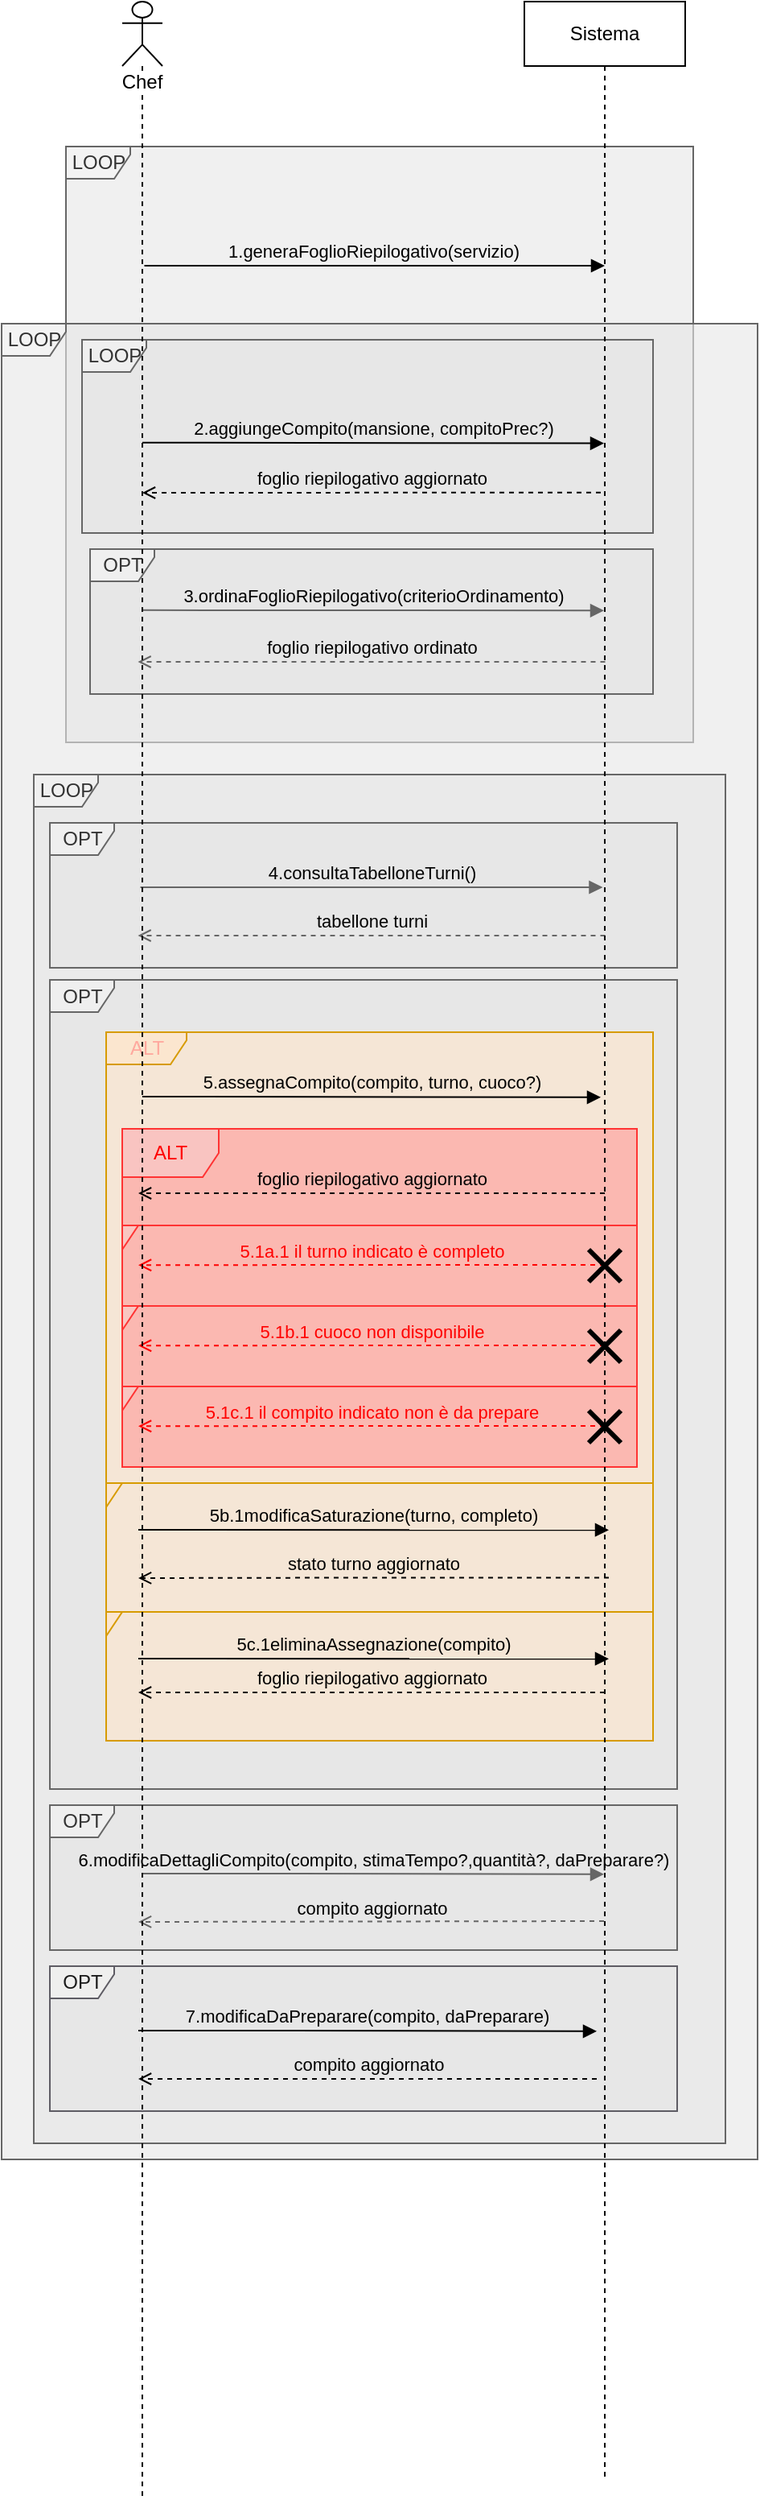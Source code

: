<mxfile version="21.6.6" type="device">
  <diagram name="Page-1" id="f5A6CDPiya6YqWZAvQuT">
    <mxGraphModel dx="954" dy="-657" grid="1" gridSize="10" guides="1" tooltips="1" connect="1" arrows="1" fold="1" page="1" pageScale="1" pageWidth="827" pageHeight="1169" math="0" shadow="0">
      <root>
        <mxCell id="0" />
        <mxCell id="1" parent="0" />
        <mxCell id="3oUJ_5gLEvu6R0pSqBkJ-1" value="LOOP" style="shape=umlFrame;tabWidth=110;tabHeight=30;tabPosition=left;html=1;boundedLbl=1;labelInHeader=1;width=40;height=20;swimlaneFillColor=#E6E6E6;fillColor=#f5f5f5;strokeColor=#666666;fillOpacity=60;fontColor=#333333;" parent="1" vertex="1">
          <mxGeometry x="205" y="1430" width="390" height="370" as="geometry" />
        </mxCell>
        <mxCell id="3oUJ_5gLEvu6R0pSqBkJ-40" value="1.generaFoglioRiepilogativo(servizio)" style="html=1;verticalAlign=bottom;endArrow=block;edgeStyle=elbowEdgeStyle;elbow=vertical;curved=0;rounded=0;labelBackgroundColor=none;" parent="1" edge="1">
          <mxGeometry x="-0.003" relative="1" as="geometry">
            <mxPoint x="253.75" y="1504" as="sourcePoint" />
            <Array as="points" />
            <mxPoint x="540" y="1504" as="targetPoint" />
            <mxPoint as="offset" />
          </mxGeometry>
        </mxCell>
        <mxCell id="3oUJ_5gLEvu6R0pSqBkJ-33" value="LOOP" style="shape=umlFrame;tabWidth=110;tabHeight=30;tabPosition=left;html=1;boundedLbl=1;labelInHeader=1;width=40;height=20;swimlaneFillColor=#E6E6E6;fillColor=#f5f5f5;strokeColor=#666666;fillOpacity=60;fontColor=#333333;" parent="1" vertex="1">
          <mxGeometry x="165" y="1540" width="470" height="1140" as="geometry" />
        </mxCell>
        <mxCell id="3oUJ_5gLEvu6R0pSqBkJ-21" value="LOOP" style="shape=umlFrame;tabWidth=110;tabHeight=30;tabPosition=left;html=1;boundedLbl=1;labelInHeader=1;width=40;height=20;swimlaneFillColor=#E6E6E6;fillColor=#f5f5f5;strokeColor=#666666;fillOpacity=60;fontColor=#333333;" parent="1" vertex="1">
          <mxGeometry x="185" y="1820" width="430" height="850" as="geometry" />
        </mxCell>
        <mxCell id="3oUJ_5gLEvu6R0pSqBkJ-22" value="OPT" style="shape=umlFrame;tabWidth=110;tabHeight=30;tabPosition=left;html=1;boundedLbl=1;labelInHeader=1;width=40;height=20;swimlaneFillColor=#E6E6E6;fillColor=#f5f5f5;strokeColor=#666666;fillOpacity=60;fontColor=#333333;" parent="1" vertex="1">
          <mxGeometry x="195" y="1850" width="390" height="90" as="geometry" />
        </mxCell>
        <mxCell id="3oUJ_5gLEvu6R0pSqBkJ-23" value="4.consultaTabelloneTurni()" style="html=1;verticalAlign=bottom;endArrow=block;edgeStyle=elbowEdgeStyle;elbow=vertical;curved=0;rounded=0;labelBackgroundColor=none;fillColor=#f5f5f5;strokeColor=#666666;" parent="1" edge="1">
          <mxGeometry relative="1" as="geometry">
            <mxPoint x="251.25" y="1890" as="sourcePoint" />
            <Array as="points" />
            <mxPoint x="538.75" y="1890" as="targetPoint" />
          </mxGeometry>
        </mxCell>
        <mxCell id="3oUJ_5gLEvu6R0pSqBkJ-24" value="tabellone turni" style="html=1;verticalAlign=bottom;endArrow=open;edgeStyle=elbowEdgeStyle;elbow=vertical;curved=0;rounded=0;labelBackgroundColor=none;endFill=0;dashed=1;fillColor=#f5f5f5;strokeColor=#666666;" parent="1" edge="1">
          <mxGeometry relative="1" as="geometry">
            <mxPoint x="540.25" y="1920.0" as="sourcePoint" />
            <mxPoint x="249.75" y="1920" as="targetPoint" />
          </mxGeometry>
        </mxCell>
        <mxCell id="3oUJ_5gLEvu6R0pSqBkJ-27" value="OPT" style="shape=umlFrame;tabWidth=110;tabHeight=30;tabPosition=left;html=1;boundedLbl=1;labelInHeader=1;width=40;height=20;swimlaneFillColor=#E6E6E6;fillColor=#f5f5f5;strokeColor=#666666;fillOpacity=60;fontColor=#333333;" parent="1" vertex="1">
          <mxGeometry x="195" y="1947.5" width="390" height="502.5" as="geometry" />
        </mxCell>
        <mxCell id="3oUJ_5gLEvu6R0pSqBkJ-34" value="OPT" style="shape=umlFrame;tabWidth=110;tabHeight=30;tabPosition=left;html=1;boundedLbl=1;labelInHeader=1;width=40;height=20;swimlaneFillColor=#E6E6E6;fillColor=#f5f5f5;strokeColor=#666666;fillOpacity=60;fontColor=#333333;" parent="1" vertex="1">
          <mxGeometry x="195" y="2460" width="390" height="90" as="geometry" />
        </mxCell>
        <mxCell id="3oUJ_5gLEvu6R0pSqBkJ-28" value="6.modificaDettagliCompito(compito, stimaTempo?,quantità?, daPreparare?)" style="html=1;verticalAlign=bottom;endArrow=block;edgeStyle=elbowEdgeStyle;elbow=horizontal;curved=0;rounded=0;labelBackgroundColor=none;fillColor=#f5f5f5;strokeColor=#666666;" parent="1" edge="1">
          <mxGeometry relative="1" as="geometry">
            <mxPoint x="252.5" y="2502.5" as="sourcePoint" />
            <Array as="points">
              <mxPoint x="348" y="2502.91" />
            </Array>
            <mxPoint x="539.5" y="2502.91" as="targetPoint" />
          </mxGeometry>
        </mxCell>
        <mxCell id="3oUJ_5gLEvu6R0pSqBkJ-29" value="compito aggiornato" style="html=1;verticalAlign=bottom;endArrow=open;edgeStyle=elbowEdgeStyle;elbow=vertical;curved=0;rounded=0;labelBackgroundColor=none;fillColor=#f5f5f5;strokeColor=#666666;endFill=0;dashed=1;" parent="1" edge="1">
          <mxGeometry relative="1" as="geometry">
            <mxPoint x="539.5" y="2532" as="sourcePoint" />
            <mxPoint x="250" y="2532.5" as="targetPoint" />
          </mxGeometry>
        </mxCell>
        <mxCell id="3oUJ_5gLEvu6R0pSqBkJ-9" value="LOOP" style="shape=umlFrame;tabWidth=110;tabHeight=30;tabPosition=left;html=1;boundedLbl=1;labelInHeader=1;width=40;height=20;swimlaneFillColor=#E6E6E6;fillColor=#f5f5f5;strokeColor=#666666;fillOpacity=60;fontColor=#333333;" parent="1" vertex="1">
          <mxGeometry x="215" y="1550" width="355" height="120" as="geometry" />
        </mxCell>
        <mxCell id="3oUJ_5gLEvu6R0pSqBkJ-13" value="OPT" style="shape=umlFrame;tabWidth=110;tabHeight=30;tabPosition=left;html=1;boundedLbl=1;labelInHeader=1;width=40;height=20;swimlaneFillColor=#E6E6E6;fillColor=#f5f5f5;strokeColor=#666666;fillOpacity=60;fontColor=#333333;container=1;" parent="1" vertex="1">
          <mxGeometry x="220" y="1680" width="350" height="90" as="geometry" />
        </mxCell>
        <mxCell id="3oUJ_5gLEvu6R0pSqBkJ-18" value="foglio riepilogativo ordinato" style="html=1;verticalAlign=bottom;endArrow=open;edgeStyle=elbowEdgeStyle;elbow=vertical;curved=0;rounded=0;labelBackgroundColor=none;endFill=0;dashed=1;fillColor=#f5f5f5;strokeColor=#666666;" parent="3oUJ_5gLEvu6R0pSqBkJ-13" edge="1">
          <mxGeometry x="0.002" relative="1" as="geometry">
            <mxPoint x="320.25" y="70.0" as="sourcePoint" />
            <mxPoint x="29.75" y="70.07" as="targetPoint" />
            <mxPoint as="offset" />
          </mxGeometry>
        </mxCell>
        <mxCell id="3oUJ_5gLEvu6R0pSqBkJ-16" value="3.ordinaFoglioRiepilogativo(criterioOrdinamento)" style="html=1;verticalAlign=bottom;endArrow=block;edgeStyle=elbowEdgeStyle;elbow=vertical;curved=0;rounded=0;labelBackgroundColor=none;fillColor=#f5f5f5;strokeColor=#666666;" parent="3oUJ_5gLEvu6R0pSqBkJ-13" target="3oUJ_5gLEvu6R0pSqBkJ-31" edge="1">
          <mxGeometry relative="1" as="geometry">
            <mxPoint x="32.5" y="37.917" as="sourcePoint" />
            <Array as="points">
              <mxPoint x="128" y="38.139" />
            </Array>
            <mxPoint x="317.5" y="38.139" as="targetPoint" />
          </mxGeometry>
        </mxCell>
        <mxCell id="8e-te7Ogq6yMoprlRzKs-14" value="2.aggiungeCompito(mansione, compitoPrec?)" style="html=1;verticalAlign=bottom;endArrow=block;edgeStyle=elbowEdgeStyle;elbow=vertical;curved=0;rounded=0;labelBackgroundColor=none;" parent="1" target="3oUJ_5gLEvu6R0pSqBkJ-31" edge="1">
          <mxGeometry relative="1" as="geometry">
            <mxPoint x="252.5" y="1613.86" as="sourcePoint" />
            <Array as="points">
              <mxPoint x="348" y="1614.27" />
            </Array>
            <mxPoint x="537.5" y="1614.27" as="targetPoint" />
          </mxGeometry>
        </mxCell>
        <mxCell id="8e-te7Ogq6yMoprlRzKs-15" value="foglio riepilogativo aggiornato" style="html=1;verticalAlign=bottom;endArrow=open;edgeStyle=elbowEdgeStyle;elbow=vertical;curved=0;rounded=0;labelBackgroundColor=none;dashed=1;endFill=0;" parent="1" edge="1">
          <mxGeometry relative="1" as="geometry">
            <mxPoint x="537.5" y="1644.86" as="sourcePoint" />
            <mxPoint x="252.5" y="1644.86" as="targetPoint" />
          </mxGeometry>
        </mxCell>
        <mxCell id="8e-te7Ogq6yMoprlRzKs-39" value="&lt;font color=&quot;#ffa89e&quot;&gt;ALT&lt;/font&gt;" style="shape=umlFrame;tabWidth=110;tabHeight=30;tabPosition=left;html=1;boundedLbl=1;labelInHeader=1;width=50;height=20;swimlaneFillColor=#FFE6CC;fillColor=#ffe6cc;strokeColor=#d79b00;fillOpacity=60;" parent="1" vertex="1">
          <mxGeometry x="230" y="1980" width="340" height="280" as="geometry" />
        </mxCell>
        <mxCell id="8e-te7Ogq6yMoprlRzKs-40" value="5.assegnaCompito(compito, turno, cuoco?)" style="html=1;verticalAlign=bottom;endArrow=block;edgeStyle=elbowEdgeStyle;elbow=vertical;curved=0;rounded=0;labelBackgroundColor=none;" parent="1" edge="1">
          <mxGeometry relative="1" as="geometry">
            <mxPoint x="252.5" y="2020" as="sourcePoint" />
            <Array as="points">
              <mxPoint x="348" y="2020.41" />
            </Array>
            <mxPoint x="537.5" y="2020.41" as="targetPoint" />
          </mxGeometry>
        </mxCell>
        <mxCell id="8e-te7Ogq6yMoprlRzKs-45" value="" style="shape=umlFrame;tabWidth=110;tabHeight=30;tabPosition=left;html=1;boundedLbl=1;labelInHeader=1;width=10;height=15;swimlaneFillColor=#FFE6CC;fillColor=#ffe6cc;strokeColor=#d79b00;fillOpacity=60;" parent="1" vertex="1">
          <mxGeometry x="230" y="2260" width="340" height="80" as="geometry" />
        </mxCell>
        <mxCell id="8e-te7Ogq6yMoprlRzKs-46" value="5b.1modificaSaturazione(turno, completo)" style="html=1;verticalAlign=bottom;endArrow=block;edgeStyle=elbowEdgeStyle;elbow=vertical;curved=0;rounded=0;labelBackgroundColor=none;" parent="1" edge="1">
          <mxGeometry relative="1" as="geometry">
            <mxPoint x="250" y="2289" as="sourcePoint" />
            <Array as="points">
              <mxPoint x="353" y="2289.12" />
            </Array>
            <mxPoint x="542.5" y="2289.12" as="targetPoint" />
          </mxGeometry>
        </mxCell>
        <mxCell id="8e-te7Ogq6yMoprlRzKs-47" value="stato turno aggiornato" style="html=1;verticalAlign=bottom;endArrow=open;edgeStyle=elbowEdgeStyle;elbow=horizontal;curved=0;rounded=0;labelBackgroundColor=none;dashed=1;endFill=0;" parent="1" edge="1">
          <mxGeometry relative="1" as="geometry">
            <mxPoint x="542.5" y="2318.71" as="sourcePoint" />
            <mxPoint x="250" y="2319" as="targetPoint" />
          </mxGeometry>
        </mxCell>
        <mxCell id="8e-te7Ogq6yMoprlRzKs-48" value="" style="shape=umlFrame;tabWidth=110;tabHeight=30;tabPosition=left;html=1;boundedLbl=1;labelInHeader=1;width=10;height=15;swimlaneFillColor=#FFE6CC;fillColor=#ffe6cc;strokeColor=#d79b00;fillOpacity=60;" parent="1" vertex="1">
          <mxGeometry x="230" y="2340" width="340" height="80" as="geometry" />
        </mxCell>
        <mxCell id="8e-te7Ogq6yMoprlRzKs-49" value="5c.1eliminaAssegnazione(compito)" style="html=1;verticalAlign=bottom;endArrow=block;edgeStyle=elbowEdgeStyle;elbow=vertical;curved=0;rounded=0;labelBackgroundColor=none;" parent="1" edge="1">
          <mxGeometry relative="1" as="geometry">
            <mxPoint x="250" y="2369" as="sourcePoint" />
            <Array as="points">
              <mxPoint x="353" y="2369.12" />
            </Array>
            <mxPoint x="542.5" y="2369.12" as="targetPoint" />
          </mxGeometry>
        </mxCell>
        <mxCell id="8e-te7Ogq6yMoprlRzKs-38" value="" style="group" parent="1" vertex="1" connectable="0">
          <mxGeometry x="240" y="2040" width="320" height="210" as="geometry" />
        </mxCell>
        <mxCell id="8e-te7Ogq6yMoprlRzKs-24" value="" style="group" parent="8e-te7Ogq6yMoprlRzKs-38" vertex="1" connectable="0">
          <mxGeometry width="320" height="160" as="geometry" />
        </mxCell>
        <mxCell id="8e-te7Ogq6yMoprlRzKs-25" value="" style="shape=umlFrame;whiteSpace=wrap;html=1;swimlaneFillColor=#FF9999;fillColor=#f8cecc;strokeColor=#FF3333;fillOpacity=60;fontColor=#FF0000;width=10;height=15;" parent="8e-te7Ogq6yMoprlRzKs-24" vertex="1">
          <mxGeometry y="110" width="320" height="50" as="geometry" />
        </mxCell>
        <mxCell id="8e-te7Ogq6yMoprlRzKs-26" value="ALT" style="shape=umlFrame;whiteSpace=wrap;html=1;swimlaneFillColor=#FF9999;fillColor=#f8cecc;strokeColor=#FF3333;fillOpacity=60;fontColor=#FF0000;" parent="8e-te7Ogq6yMoprlRzKs-24" vertex="1">
          <mxGeometry width="320" height="60" as="geometry" />
        </mxCell>
        <mxCell id="8e-te7Ogq6yMoprlRzKs-27" value="" style="shape=umlFrame;whiteSpace=wrap;html=1;swimlaneFillColor=#FF9999;fillColor=#f8cecc;strokeColor=#FF3333;fillOpacity=60;fontColor=#FF0000;width=10;height=15;" parent="8e-te7Ogq6yMoprlRzKs-24" vertex="1">
          <mxGeometry y="60" width="320" height="50" as="geometry" />
        </mxCell>
        <mxCell id="8e-te7Ogq6yMoprlRzKs-28" value="foglio riepilogativo aggiornato" style="html=1;verticalAlign=bottom;endArrow=open;edgeStyle=elbowEdgeStyle;elbow=vertical;curved=0;rounded=0;labelBackgroundColor=none;dashed=1;endFill=0;" parent="8e-te7Ogq6yMoprlRzKs-24" edge="1">
          <mxGeometry relative="1" as="geometry">
            <mxPoint x="300" y="40" as="sourcePoint" />
            <mxPoint x="10" y="40.14" as="targetPoint" />
          </mxGeometry>
        </mxCell>
        <mxCell id="8e-te7Ogq6yMoprlRzKs-29" value="5.1a.1 il turno indicato è completo" style="html=1;verticalAlign=bottom;endArrow=open;edgeStyle=elbowEdgeStyle;elbow=horizontal;curved=0;rounded=0;labelBackgroundColor=none;dashed=1;strokeColor=#FF0000;fontColor=#FF0000;endFill=0;" parent="8e-te7Ogq6yMoprlRzKs-24" edge="1">
          <mxGeometry relative="1" as="geometry">
            <mxPoint x="300" y="84.5" as="sourcePoint" />
            <mxPoint x="10" y="84.64" as="targetPoint" />
          </mxGeometry>
        </mxCell>
        <mxCell id="8e-te7Ogq6yMoprlRzKs-30" value="" style="shape=umlDestroy;whiteSpace=wrap;html=1;strokeWidth=3;targetShapes=umlLifeline;" parent="8e-te7Ogq6yMoprlRzKs-24" vertex="1">
          <mxGeometry x="290" y="75" width="20" height="20" as="geometry" />
        </mxCell>
        <mxCell id="8e-te7Ogq6yMoprlRzKs-31" value="5.1b.1 cuoco non disponibile" style="html=1;verticalAlign=bottom;endArrow=open;edgeStyle=elbowEdgeStyle;elbow=horizontal;curved=0;rounded=0;labelBackgroundColor=none;dashed=1;strokeColor=#FF0000;fontColor=#FF0000;endFill=0;" parent="8e-te7Ogq6yMoprlRzKs-24" edge="1">
          <mxGeometry relative="1" as="geometry">
            <mxPoint x="300" y="134.5" as="sourcePoint" />
            <mxPoint x="10" y="134.64" as="targetPoint" />
          </mxGeometry>
        </mxCell>
        <mxCell id="8e-te7Ogq6yMoprlRzKs-32" value="" style="shape=umlDestroy;whiteSpace=wrap;html=1;strokeWidth=3;targetShapes=umlLifeline;" parent="8e-te7Ogq6yMoprlRzKs-24" vertex="1">
          <mxGeometry x="290" y="125" width="20" height="20" as="geometry" />
        </mxCell>
        <mxCell id="8e-te7Ogq6yMoprlRzKs-33" value="" style="shape=umlFrame;whiteSpace=wrap;html=1;swimlaneFillColor=#FF9999;fillColor=#f8cecc;strokeColor=#FF3333;fillOpacity=60;fontColor=#FF0000;width=10;height=15;" parent="8e-te7Ogq6yMoprlRzKs-38" vertex="1">
          <mxGeometry y="160" width="320" height="50" as="geometry" />
        </mxCell>
        <mxCell id="8e-te7Ogq6yMoprlRzKs-34" value="5.1c.1 il compito indicato non è da prepare" style="html=1;verticalAlign=bottom;endArrow=open;edgeStyle=elbowEdgeStyle;elbow=horizontal;curved=0;rounded=0;labelBackgroundColor=none;dashed=1;strokeColor=#FF0000;fontColor=#FF0000;endFill=0;" parent="8e-te7Ogq6yMoprlRzKs-38" edge="1">
          <mxGeometry relative="1" as="geometry">
            <mxPoint x="300" y="184.5" as="sourcePoint" />
            <mxPoint x="10" y="184.64" as="targetPoint" />
          </mxGeometry>
        </mxCell>
        <mxCell id="8e-te7Ogq6yMoprlRzKs-35" value="" style="shape=umlDestroy;whiteSpace=wrap;html=1;strokeWidth=3;targetShapes=umlLifeline;" parent="8e-te7Ogq6yMoprlRzKs-38" vertex="1">
          <mxGeometry x="290" y="175" width="20" height="20" as="geometry" />
        </mxCell>
        <mxCell id="8e-te7Ogq6yMoprlRzKs-69" value="foglio riepilogativo aggiornato" style="html=1;verticalAlign=bottom;endArrow=open;edgeStyle=elbowEdgeStyle;elbow=vertical;curved=0;rounded=0;labelBackgroundColor=none;dashed=1;endFill=0;" parent="1" edge="1">
          <mxGeometry relative="1" as="geometry">
            <mxPoint x="540" y="2390" as="sourcePoint" />
            <mxPoint x="250" y="2390.14" as="targetPoint" />
          </mxGeometry>
        </mxCell>
        <mxCell id="dRs57TYROqj73aaHYJT0-1" value="OPT" style="shape=umlFrame;tabWidth=110;tabHeight=30;tabPosition=left;html=1;boundedLbl=1;labelInHeader=1;width=40;height=20;swimlaneFillColor=#E6E6E6;fillColor=#f6f5f4;strokeColor=#5e5c64;fillOpacity=60;fontColor=#1A1A1A;" vertex="1" parent="1">
          <mxGeometry x="195" y="2560" width="390" height="90" as="geometry" />
        </mxCell>
        <mxCell id="dRs57TYROqj73aaHYJT0-2" value="7.modificaDaPreparare(compito, daPreparare)" style="html=1;verticalAlign=bottom;endArrow=block;edgeStyle=elbowEdgeStyle;elbow=horizontal;curved=0;rounded=0;labelBackgroundColor=none;" edge="1" parent="1">
          <mxGeometry relative="1" as="geometry">
            <mxPoint x="250" y="2600" as="sourcePoint" />
            <Array as="points">
              <mxPoint x="345.5" y="2600.41" />
            </Array>
            <mxPoint x="535" y="2600.41" as="targetPoint" />
          </mxGeometry>
        </mxCell>
        <mxCell id="dRs57TYROqj73aaHYJT0-3" value="compito aggiornato" style="html=1;verticalAlign=bottom;endArrow=open;edgeStyle=elbowEdgeStyle;elbow=vertical;curved=0;rounded=0;labelBackgroundColor=none;endFill=0;dashed=1;" edge="1" parent="1">
          <mxGeometry relative="1" as="geometry">
            <mxPoint x="535" y="2630.0" as="sourcePoint" />
            <mxPoint x="250" y="2630.0" as="targetPoint" />
          </mxGeometry>
        </mxCell>
        <mxCell id="3oUJ_5gLEvu6R0pSqBkJ-31" value="Sistema" style="shape=umlLifeline;perimeter=lifelinePerimeter;whiteSpace=wrap;html=1;container=0;collapsible=0;recursiveResize=0;outlineConnect=0;labelBackgroundColor=none;" parent="1" vertex="1">
          <mxGeometry x="490" y="1340" width="100" height="1540" as="geometry" />
        </mxCell>
        <mxCell id="3oUJ_5gLEvu6R0pSqBkJ-30" value="Chef" style="shape=umlLifeline;participant=umlActor;perimeter=lifelinePerimeter;whiteSpace=wrap;html=1;container=1;collapsible=0;recursiveResize=0;verticalAlign=top;spacingTop=36;outlineConnect=0;labelBackgroundColor=default;" parent="1" vertex="1">
          <mxGeometry x="240" y="1340" width="25" height="1550" as="geometry" />
        </mxCell>
      </root>
    </mxGraphModel>
  </diagram>
</mxfile>
